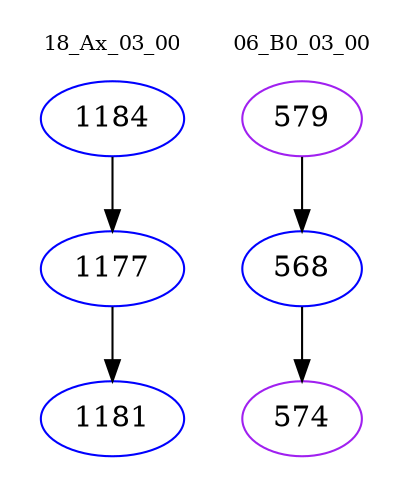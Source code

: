 digraph{
subgraph cluster_0 {
color = white
label = "18_Ax_03_00";
fontsize=10;
T0_1184 [label="1184", color="blue"]
T0_1184 -> T0_1177 [color="black"]
T0_1177 [label="1177", color="blue"]
T0_1177 -> T0_1181 [color="black"]
T0_1181 [label="1181", color="blue"]
}
subgraph cluster_1 {
color = white
label = "06_B0_03_00";
fontsize=10;
T1_579 [label="579", color="purple"]
T1_579 -> T1_568 [color="black"]
T1_568 [label="568", color="blue"]
T1_568 -> T1_574 [color="black"]
T1_574 [label="574", color="purple"]
}
}
